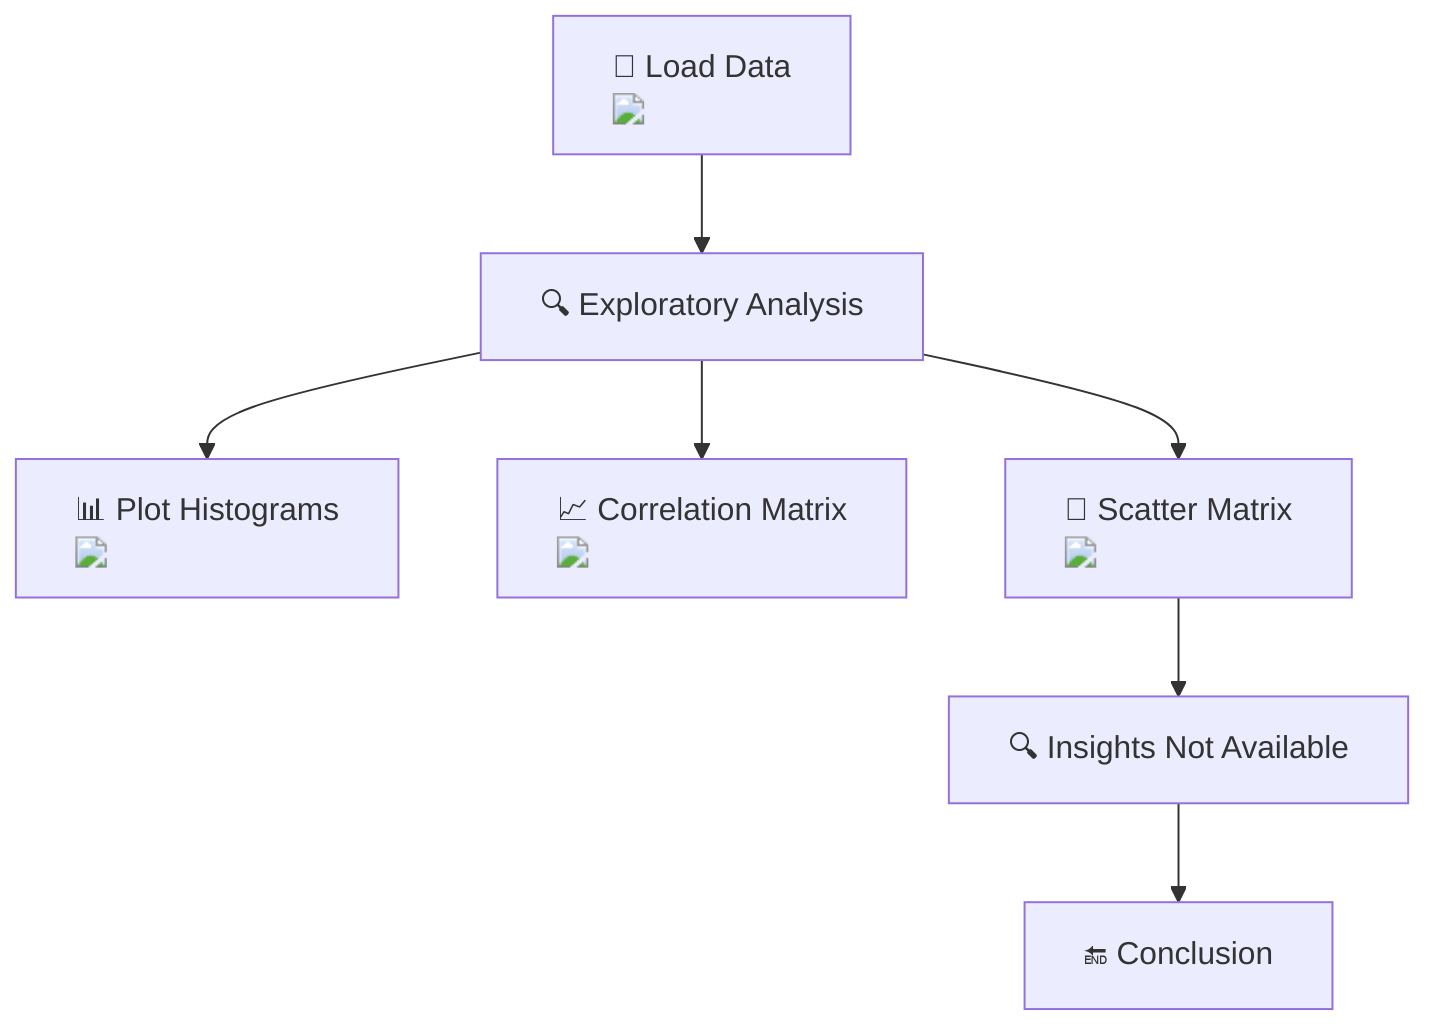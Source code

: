 flowchart TD
    A["📂 Load Data <img src='icons/file.svg' />"] --> B["🔍 Exploratory Analysis"]
    B --> C["📊 Plot Histograms <img src='dummy_plots/hist_template.svg' />"]
    B --> D["📈 Correlation Matrix <img src='dummy_plots/scatter_plot_template.svg' />"]
    B --> E["🔗 Scatter Matrix <img src='dummy_plots/scatter_plot_template.svg' />"]
    E --> F["🔍 Insights Not Available"]
    F --> G["🔚 Conclusion"]